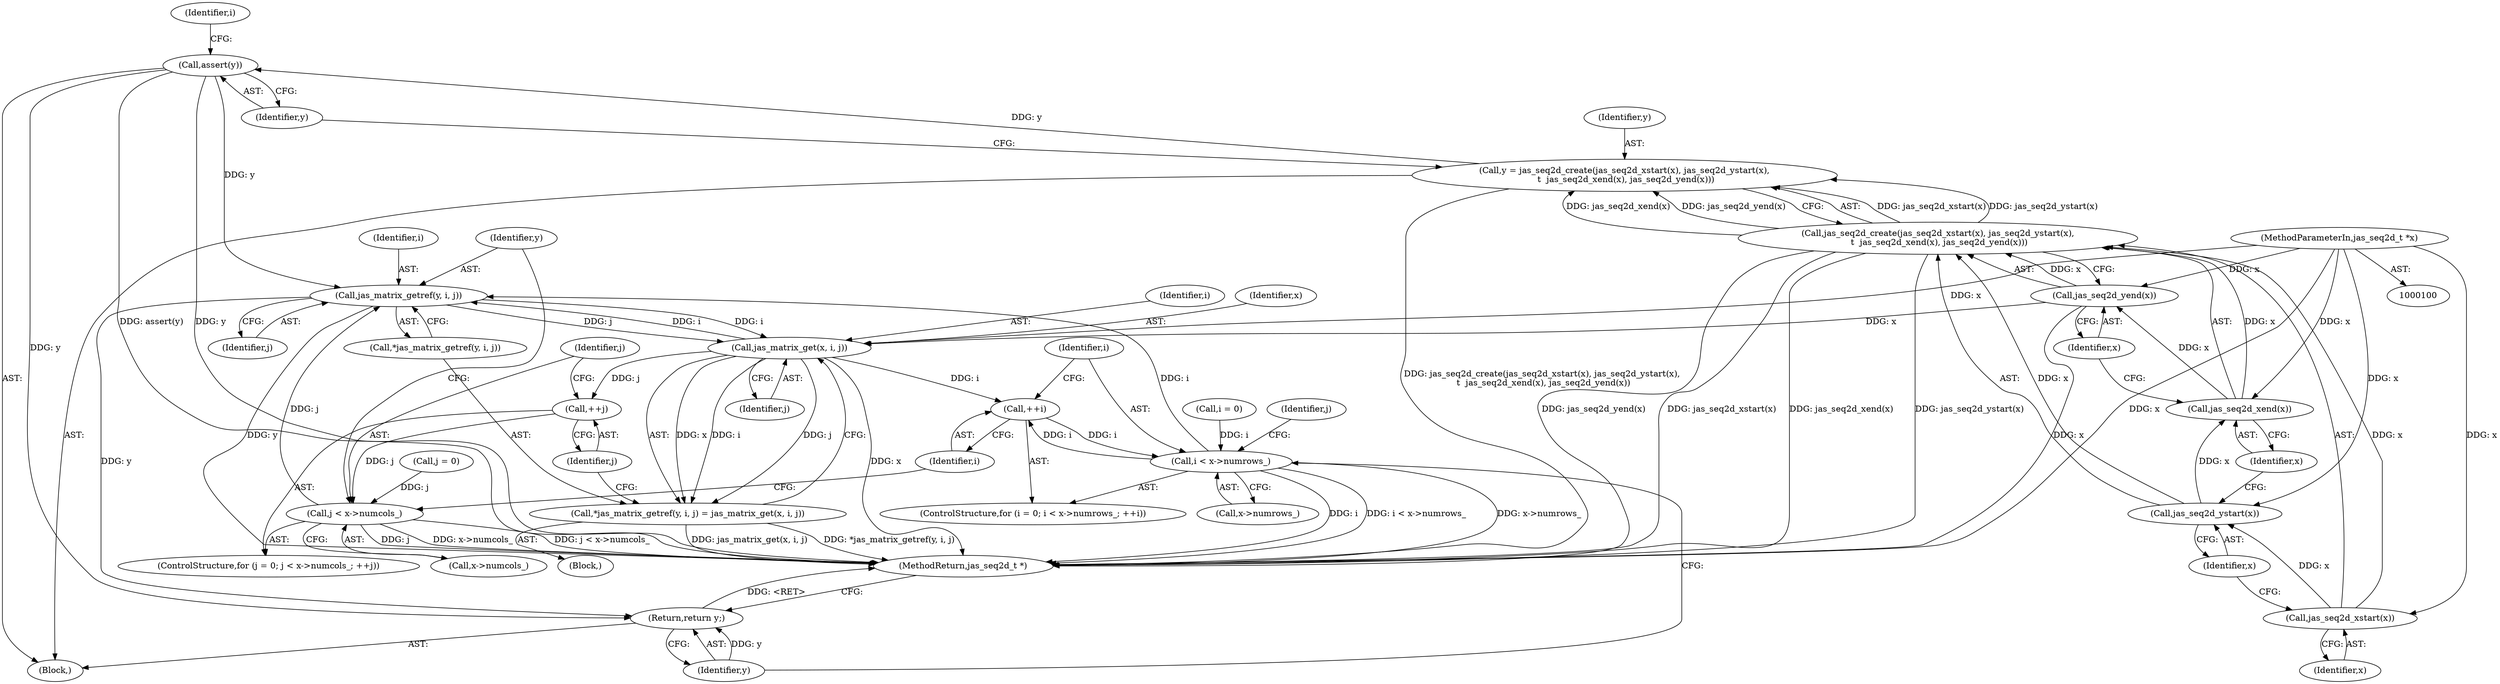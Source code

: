 digraph "0_jasper_d42b2388f7f8e0332c846675133acea151fc557a_26@API" {
"1000117" [label="(Call,assert(y))"];
"1000106" [label="(Call,y = jas_seq2d_create(jas_seq2d_xstart(x), jas_seq2d_ystart(x),\n \t  jas_seq2d_xend(x), jas_seq2d_yend(x)))"];
"1000108" [label="(Call,jas_seq2d_create(jas_seq2d_xstart(x), jas_seq2d_ystart(x),\n \t  jas_seq2d_xend(x), jas_seq2d_yend(x)))"];
"1000109" [label="(Call,jas_seq2d_xstart(x))"];
"1000101" [label="(MethodParameterIn,jas_seq2d_t *x)"];
"1000111" [label="(Call,jas_seq2d_ystart(x))"];
"1000113" [label="(Call,jas_seq2d_xend(x))"];
"1000115" [label="(Call,jas_seq2d_yend(x))"];
"1000145" [label="(Call,jas_matrix_getref(y, i, j))"];
"1000149" [label="(Call,jas_matrix_get(x, i, j))"];
"1000128" [label="(Call,++i)"];
"1000123" [label="(Call,i < x->numrows_)"];
"1000140" [label="(Call,++j)"];
"1000135" [label="(Call,j < x->numcols_)"];
"1000143" [label="(Call,*jas_matrix_getref(y, i, j) = jas_matrix_get(x, i, j))"];
"1000153" [label="(Return,return y;)"];
"1000145" [label="(Call,jas_matrix_getref(y, i, j))"];
"1000116" [label="(Identifier,x)"];
"1000129" [label="(Identifier,i)"];
"1000123" [label="(Call,i < x->numrows_)"];
"1000140" [label="(Call,++j)"];
"1000118" [label="(Identifier,y)"];
"1000131" [label="(ControlStructure,for (j = 0; j < x->numcols_; ++j))"];
"1000155" [label="(MethodReturn,jas_seq2d_t *)"];
"1000151" [label="(Identifier,i)"];
"1000148" [label="(Identifier,j)"];
"1000143" [label="(Call,*jas_matrix_getref(y, i, j) = jas_matrix_get(x, i, j))"];
"1000128" [label="(Call,++i)"];
"1000149" [label="(Call,jas_matrix_get(x, i, j))"];
"1000119" [label="(ControlStructure,for (i = 0; i < x->numrows_; ++i))"];
"1000109" [label="(Call,jas_seq2d_xstart(x))"];
"1000153" [label="(Return,return y;)"];
"1000154" [label="(Identifier,y)"];
"1000152" [label="(Identifier,j)"];
"1000136" [label="(Identifier,j)"];
"1000135" [label="(Call,j < x->numcols_)"];
"1000124" [label="(Identifier,i)"];
"1000141" [label="(Identifier,j)"];
"1000132" [label="(Call,j = 0)"];
"1000121" [label="(Identifier,i)"];
"1000113" [label="(Call,jas_seq2d_xend(x))"];
"1000150" [label="(Identifier,x)"];
"1000108" [label="(Call,jas_seq2d_create(jas_seq2d_xstart(x), jas_seq2d_ystart(x),\n \t  jas_seq2d_xend(x), jas_seq2d_yend(x)))"];
"1000137" [label="(Call,x->numcols_)"];
"1000120" [label="(Call,i = 0)"];
"1000115" [label="(Call,jas_seq2d_yend(x))"];
"1000112" [label="(Identifier,x)"];
"1000114" [label="(Identifier,x)"];
"1000125" [label="(Call,x->numrows_)"];
"1000101" [label="(MethodParameterIn,jas_seq2d_t *x)"];
"1000102" [label="(Block,)"];
"1000142" [label="(Block,)"];
"1000107" [label="(Identifier,y)"];
"1000133" [label="(Identifier,j)"];
"1000111" [label="(Call,jas_seq2d_ystart(x))"];
"1000110" [label="(Identifier,x)"];
"1000144" [label="(Call,*jas_matrix_getref(y, i, j))"];
"1000106" [label="(Call,y = jas_seq2d_create(jas_seq2d_xstart(x), jas_seq2d_ystart(x),\n \t  jas_seq2d_xend(x), jas_seq2d_yend(x)))"];
"1000146" [label="(Identifier,y)"];
"1000147" [label="(Identifier,i)"];
"1000117" [label="(Call,assert(y))"];
"1000117" -> "1000102"  [label="AST: "];
"1000117" -> "1000118"  [label="CFG: "];
"1000118" -> "1000117"  [label="AST: "];
"1000121" -> "1000117"  [label="CFG: "];
"1000117" -> "1000155"  [label="DDG: assert(y)"];
"1000117" -> "1000155"  [label="DDG: y"];
"1000106" -> "1000117"  [label="DDG: y"];
"1000117" -> "1000145"  [label="DDG: y"];
"1000117" -> "1000153"  [label="DDG: y"];
"1000106" -> "1000102"  [label="AST: "];
"1000106" -> "1000108"  [label="CFG: "];
"1000107" -> "1000106"  [label="AST: "];
"1000108" -> "1000106"  [label="AST: "];
"1000118" -> "1000106"  [label="CFG: "];
"1000106" -> "1000155"  [label="DDG: jas_seq2d_create(jas_seq2d_xstart(x), jas_seq2d_ystart(x),\n \t  jas_seq2d_xend(x), jas_seq2d_yend(x))"];
"1000108" -> "1000106"  [label="DDG: jas_seq2d_xstart(x)"];
"1000108" -> "1000106"  [label="DDG: jas_seq2d_ystart(x)"];
"1000108" -> "1000106"  [label="DDG: jas_seq2d_xend(x)"];
"1000108" -> "1000106"  [label="DDG: jas_seq2d_yend(x)"];
"1000108" -> "1000115"  [label="CFG: "];
"1000109" -> "1000108"  [label="AST: "];
"1000111" -> "1000108"  [label="AST: "];
"1000113" -> "1000108"  [label="AST: "];
"1000115" -> "1000108"  [label="AST: "];
"1000108" -> "1000155"  [label="DDG: jas_seq2d_yend(x)"];
"1000108" -> "1000155"  [label="DDG: jas_seq2d_xend(x)"];
"1000108" -> "1000155"  [label="DDG: jas_seq2d_ystart(x)"];
"1000108" -> "1000155"  [label="DDG: jas_seq2d_xstart(x)"];
"1000109" -> "1000108"  [label="DDG: x"];
"1000111" -> "1000108"  [label="DDG: x"];
"1000113" -> "1000108"  [label="DDG: x"];
"1000115" -> "1000108"  [label="DDG: x"];
"1000109" -> "1000110"  [label="CFG: "];
"1000110" -> "1000109"  [label="AST: "];
"1000112" -> "1000109"  [label="CFG: "];
"1000101" -> "1000109"  [label="DDG: x"];
"1000109" -> "1000111"  [label="DDG: x"];
"1000101" -> "1000100"  [label="AST: "];
"1000101" -> "1000155"  [label="DDG: x"];
"1000101" -> "1000111"  [label="DDG: x"];
"1000101" -> "1000113"  [label="DDG: x"];
"1000101" -> "1000115"  [label="DDG: x"];
"1000101" -> "1000149"  [label="DDG: x"];
"1000111" -> "1000112"  [label="CFG: "];
"1000112" -> "1000111"  [label="AST: "];
"1000114" -> "1000111"  [label="CFG: "];
"1000111" -> "1000113"  [label="DDG: x"];
"1000113" -> "1000114"  [label="CFG: "];
"1000114" -> "1000113"  [label="AST: "];
"1000116" -> "1000113"  [label="CFG: "];
"1000113" -> "1000115"  [label="DDG: x"];
"1000115" -> "1000116"  [label="CFG: "];
"1000116" -> "1000115"  [label="AST: "];
"1000115" -> "1000155"  [label="DDG: x"];
"1000115" -> "1000149"  [label="DDG: x"];
"1000145" -> "1000144"  [label="AST: "];
"1000145" -> "1000148"  [label="CFG: "];
"1000146" -> "1000145"  [label="AST: "];
"1000147" -> "1000145"  [label="AST: "];
"1000148" -> "1000145"  [label="AST: "];
"1000144" -> "1000145"  [label="CFG: "];
"1000145" -> "1000155"  [label="DDG: y"];
"1000149" -> "1000145"  [label="DDG: i"];
"1000123" -> "1000145"  [label="DDG: i"];
"1000135" -> "1000145"  [label="DDG: j"];
"1000145" -> "1000149"  [label="DDG: i"];
"1000145" -> "1000149"  [label="DDG: j"];
"1000145" -> "1000153"  [label="DDG: y"];
"1000149" -> "1000143"  [label="AST: "];
"1000149" -> "1000152"  [label="CFG: "];
"1000150" -> "1000149"  [label="AST: "];
"1000151" -> "1000149"  [label="AST: "];
"1000152" -> "1000149"  [label="AST: "];
"1000143" -> "1000149"  [label="CFG: "];
"1000149" -> "1000155"  [label="DDG: x"];
"1000149" -> "1000128"  [label="DDG: i"];
"1000149" -> "1000140"  [label="DDG: j"];
"1000149" -> "1000143"  [label="DDG: x"];
"1000149" -> "1000143"  [label="DDG: i"];
"1000149" -> "1000143"  [label="DDG: j"];
"1000128" -> "1000119"  [label="AST: "];
"1000128" -> "1000129"  [label="CFG: "];
"1000129" -> "1000128"  [label="AST: "];
"1000124" -> "1000128"  [label="CFG: "];
"1000128" -> "1000123"  [label="DDG: i"];
"1000123" -> "1000128"  [label="DDG: i"];
"1000123" -> "1000119"  [label="AST: "];
"1000123" -> "1000125"  [label="CFG: "];
"1000124" -> "1000123"  [label="AST: "];
"1000125" -> "1000123"  [label="AST: "];
"1000133" -> "1000123"  [label="CFG: "];
"1000154" -> "1000123"  [label="CFG: "];
"1000123" -> "1000155"  [label="DDG: x->numrows_"];
"1000123" -> "1000155"  [label="DDG: i"];
"1000123" -> "1000155"  [label="DDG: i < x->numrows_"];
"1000120" -> "1000123"  [label="DDG: i"];
"1000140" -> "1000131"  [label="AST: "];
"1000140" -> "1000141"  [label="CFG: "];
"1000141" -> "1000140"  [label="AST: "];
"1000136" -> "1000140"  [label="CFG: "];
"1000140" -> "1000135"  [label="DDG: j"];
"1000135" -> "1000131"  [label="AST: "];
"1000135" -> "1000137"  [label="CFG: "];
"1000136" -> "1000135"  [label="AST: "];
"1000137" -> "1000135"  [label="AST: "];
"1000146" -> "1000135"  [label="CFG: "];
"1000129" -> "1000135"  [label="CFG: "];
"1000135" -> "1000155"  [label="DDG: j < x->numcols_"];
"1000135" -> "1000155"  [label="DDG: j"];
"1000135" -> "1000155"  [label="DDG: x->numcols_"];
"1000132" -> "1000135"  [label="DDG: j"];
"1000143" -> "1000142"  [label="AST: "];
"1000144" -> "1000143"  [label="AST: "];
"1000141" -> "1000143"  [label="CFG: "];
"1000143" -> "1000155"  [label="DDG: *jas_matrix_getref(y, i, j)"];
"1000143" -> "1000155"  [label="DDG: jas_matrix_get(x, i, j)"];
"1000153" -> "1000102"  [label="AST: "];
"1000153" -> "1000154"  [label="CFG: "];
"1000154" -> "1000153"  [label="AST: "];
"1000155" -> "1000153"  [label="CFG: "];
"1000153" -> "1000155"  [label="DDG: <RET>"];
"1000154" -> "1000153"  [label="DDG: y"];
}
